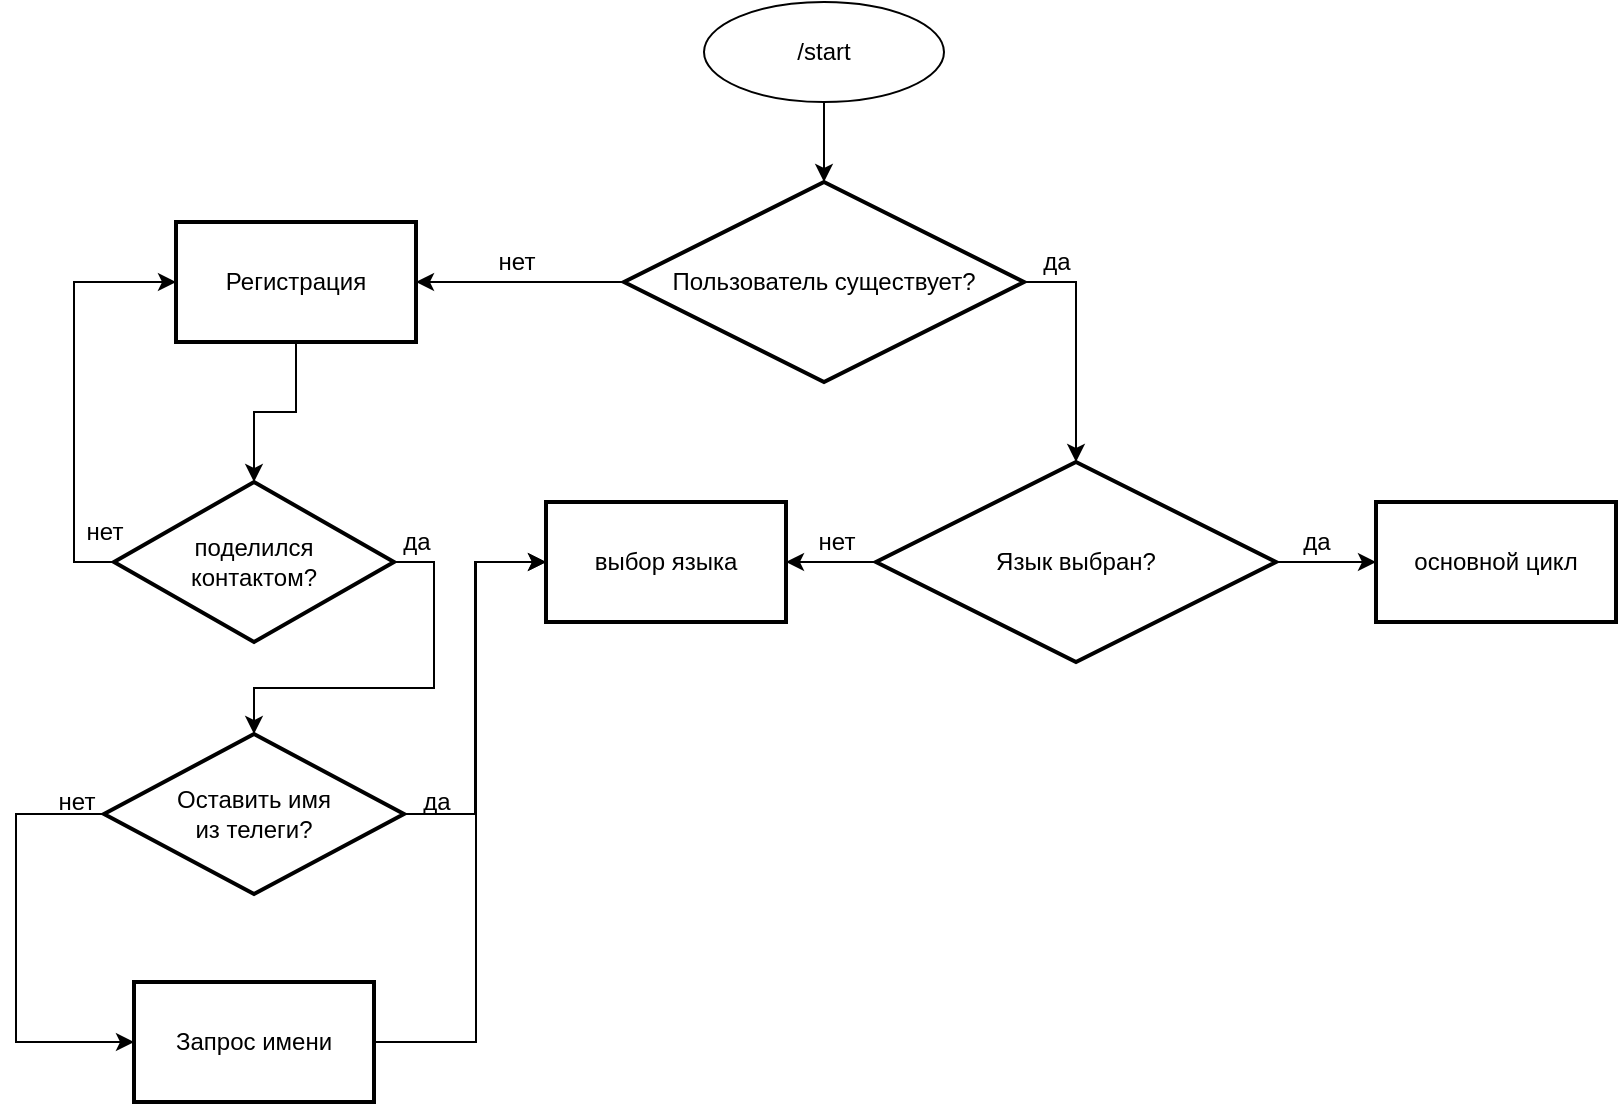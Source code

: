 <mxfile version="21.1.7" type="github">
  <diagram name="Страница 1" id="9_9qG0jCb3RKXHYtUwnJ">
    <mxGraphModel dx="2501" dy="764" grid="1" gridSize="10" guides="1" tooltips="1" connect="1" arrows="1" fold="1" page="1" pageScale="1" pageWidth="827" pageHeight="1169" math="0" shadow="0">
      <root>
        <mxCell id="0" />
        <mxCell id="1" parent="0" />
        <mxCell id="6GkrKODSUQzgFFRLCkmV-3" value="" style="edgeStyle=orthogonalEdgeStyle;rounded=0;orthogonalLoop=1;jettySize=auto;html=1;" edge="1" parent="1" source="6GkrKODSUQzgFFRLCkmV-1" target="6GkrKODSUQzgFFRLCkmV-2">
          <mxGeometry relative="1" as="geometry" />
        </mxCell>
        <mxCell id="6GkrKODSUQzgFFRLCkmV-1" value="/start" style="ellipse;whiteSpace=wrap;html=1;" vertex="1" parent="1">
          <mxGeometry x="344" y="30" width="120" height="50" as="geometry" />
        </mxCell>
        <mxCell id="6GkrKODSUQzgFFRLCkmV-5" value="" style="edgeStyle=orthogonalEdgeStyle;rounded=0;orthogonalLoop=1;jettySize=auto;html=1;" edge="1" parent="1" source="6GkrKODSUQzgFFRLCkmV-2" target="6GkrKODSUQzgFFRLCkmV-4">
          <mxGeometry relative="1" as="geometry" />
        </mxCell>
        <mxCell id="6GkrKODSUQzgFFRLCkmV-13" value="" style="edgeStyle=orthogonalEdgeStyle;rounded=0;orthogonalLoop=1;jettySize=auto;html=1;entryX=0.5;entryY=0;entryDx=0;entryDy=0;entryPerimeter=0;exitX=1;exitY=0.5;exitDx=0;exitDy=0;exitPerimeter=0;" edge="1" parent="1" source="6GkrKODSUQzgFFRLCkmV-2" target="6GkrKODSUQzgFFRLCkmV-12">
          <mxGeometry relative="1" as="geometry">
            <Array as="points">
              <mxPoint x="530" y="170" />
            </Array>
          </mxGeometry>
        </mxCell>
        <mxCell id="6GkrKODSUQzgFFRLCkmV-2" value="Пользователь существует?" style="strokeWidth=2;html=1;shape=mxgraph.flowchart.decision;whiteSpace=wrap;" vertex="1" parent="1">
          <mxGeometry x="304" y="120" width="200" height="100" as="geometry" />
        </mxCell>
        <mxCell id="6GkrKODSUQzgFFRLCkmV-23" value="" style="edgeStyle=orthogonalEdgeStyle;rounded=0;orthogonalLoop=1;jettySize=auto;html=1;" edge="1" parent="1" source="6GkrKODSUQzgFFRLCkmV-4" target="6GkrKODSUQzgFFRLCkmV-22">
          <mxGeometry relative="1" as="geometry" />
        </mxCell>
        <mxCell id="6GkrKODSUQzgFFRLCkmV-4" value="Регистрация" style="whiteSpace=wrap;html=1;strokeWidth=2;" vertex="1" parent="1">
          <mxGeometry x="80" y="140" width="120" height="60" as="geometry" />
        </mxCell>
        <mxCell id="6GkrKODSUQzgFFRLCkmV-6" value="нет" style="text;html=1;align=center;verticalAlign=middle;resizable=0;points=[];autosize=1;strokeColor=none;fillColor=none;" vertex="1" parent="1">
          <mxGeometry x="230" y="145" width="40" height="30" as="geometry" />
        </mxCell>
        <mxCell id="6GkrKODSUQzgFFRLCkmV-17" value="" style="edgeStyle=orthogonalEdgeStyle;rounded=0;orthogonalLoop=1;jettySize=auto;html=1;" edge="1" parent="1" source="6GkrKODSUQzgFFRLCkmV-12" target="6GkrKODSUQzgFFRLCkmV-16">
          <mxGeometry relative="1" as="geometry" />
        </mxCell>
        <mxCell id="6GkrKODSUQzgFFRLCkmV-20" value="" style="edgeStyle=orthogonalEdgeStyle;rounded=0;orthogonalLoop=1;jettySize=auto;html=1;" edge="1" parent="1" source="6GkrKODSUQzgFFRLCkmV-12" target="6GkrKODSUQzgFFRLCkmV-19">
          <mxGeometry relative="1" as="geometry" />
        </mxCell>
        <mxCell id="6GkrKODSUQzgFFRLCkmV-12" value="Язык выбран?" style="strokeWidth=2;html=1;shape=mxgraph.flowchart.decision;whiteSpace=wrap;" vertex="1" parent="1">
          <mxGeometry x="430" y="260" width="200" height="100" as="geometry" />
        </mxCell>
        <mxCell id="6GkrKODSUQzgFFRLCkmV-15" value="да" style="text;html=1;align=center;verticalAlign=middle;resizable=0;points=[];autosize=1;strokeColor=none;fillColor=none;" vertex="1" parent="1">
          <mxGeometry x="500" y="145" width="40" height="30" as="geometry" />
        </mxCell>
        <mxCell id="6GkrKODSUQzgFFRLCkmV-16" value="основной цикл" style="whiteSpace=wrap;html=1;strokeWidth=2;" vertex="1" parent="1">
          <mxGeometry x="680" y="280" width="120" height="60" as="geometry" />
        </mxCell>
        <mxCell id="6GkrKODSUQzgFFRLCkmV-18" value="да" style="text;html=1;align=center;verticalAlign=middle;resizable=0;points=[];autosize=1;strokeColor=none;fillColor=none;" vertex="1" parent="1">
          <mxGeometry x="630" y="285" width="40" height="30" as="geometry" />
        </mxCell>
        <mxCell id="6GkrKODSUQzgFFRLCkmV-19" value="выбор языка" style="whiteSpace=wrap;html=1;strokeWidth=2;" vertex="1" parent="1">
          <mxGeometry x="265" y="280" width="120" height="60" as="geometry" />
        </mxCell>
        <mxCell id="6GkrKODSUQzgFFRLCkmV-21" value="нет" style="text;html=1;align=center;verticalAlign=middle;resizable=0;points=[];autosize=1;strokeColor=none;fillColor=none;" vertex="1" parent="1">
          <mxGeometry x="390" y="285" width="40" height="30" as="geometry" />
        </mxCell>
        <mxCell id="6GkrKODSUQzgFFRLCkmV-26" style="edgeStyle=orthogonalEdgeStyle;rounded=0;orthogonalLoop=1;jettySize=auto;html=1;entryX=0;entryY=0.5;entryDx=0;entryDy=0;exitX=0;exitY=0.5;exitDx=0;exitDy=0;" edge="1" parent="1" source="6GkrKODSUQzgFFRLCkmV-22" target="6GkrKODSUQzgFFRLCkmV-4">
          <mxGeometry relative="1" as="geometry" />
        </mxCell>
        <mxCell id="6GkrKODSUQzgFFRLCkmV-30" value="" style="edgeStyle=orthogonalEdgeStyle;rounded=0;orthogonalLoop=1;jettySize=auto;html=1;exitX=1;exitY=0.5;exitDx=0;exitDy=0;" edge="1" parent="1" source="6GkrKODSUQzgFFRLCkmV-22" target="6GkrKODSUQzgFFRLCkmV-29">
          <mxGeometry relative="1" as="geometry" />
        </mxCell>
        <mxCell id="6GkrKODSUQzgFFRLCkmV-22" value="поделился &lt;br&gt;контактом?" style="rhombus;whiteSpace=wrap;html=1;strokeWidth=2;" vertex="1" parent="1">
          <mxGeometry x="49" y="270" width="140" height="80" as="geometry" />
        </mxCell>
        <mxCell id="6GkrKODSUQzgFFRLCkmV-27" value="нет" style="text;html=1;align=center;verticalAlign=middle;resizable=0;points=[];autosize=1;strokeColor=none;fillColor=none;" vertex="1" parent="1">
          <mxGeometry x="24" y="280" width="40" height="30" as="geometry" />
        </mxCell>
        <mxCell id="6GkrKODSUQzgFFRLCkmV-34" value="" style="edgeStyle=orthogonalEdgeStyle;rounded=0;orthogonalLoop=1;jettySize=auto;html=1;exitX=1;exitY=0.7;exitDx=0;exitDy=0;exitPerimeter=0;" edge="1" parent="1" source="6GkrKODSUQzgFFRLCkmV-35" target="6GkrKODSUQzgFFRLCkmV-33">
          <mxGeometry relative="1" as="geometry">
            <Array as="points">
              <mxPoint y="436" />
              <mxPoint y="550" />
            </Array>
          </mxGeometry>
        </mxCell>
        <mxCell id="6GkrKODSUQzgFFRLCkmV-37" value="" style="edgeStyle=orthogonalEdgeStyle;rounded=0;orthogonalLoop=1;jettySize=auto;html=1;entryX=0;entryY=0.5;entryDx=0;entryDy=0;" edge="1" parent="1" source="6GkrKODSUQzgFFRLCkmV-29" target="6GkrKODSUQzgFFRLCkmV-19">
          <mxGeometry relative="1" as="geometry" />
        </mxCell>
        <mxCell id="6GkrKODSUQzgFFRLCkmV-29" value="Оставить имя&lt;br&gt;из телеги?" style="rhombus;whiteSpace=wrap;html=1;strokeWidth=2;" vertex="1" parent="1">
          <mxGeometry x="44" y="396" width="150" height="80" as="geometry" />
        </mxCell>
        <mxCell id="6GkrKODSUQzgFFRLCkmV-32" value="да" style="text;html=1;align=center;verticalAlign=middle;resizable=0;points=[];autosize=1;strokeColor=none;fillColor=none;" vertex="1" parent="1">
          <mxGeometry x="180" y="285" width="40" height="30" as="geometry" />
        </mxCell>
        <mxCell id="6GkrKODSUQzgFFRLCkmV-39" style="edgeStyle=orthogonalEdgeStyle;rounded=0;orthogonalLoop=1;jettySize=auto;html=1;entryX=0;entryY=0.5;entryDx=0;entryDy=0;" edge="1" parent="1" source="6GkrKODSUQzgFFRLCkmV-33" target="6GkrKODSUQzgFFRLCkmV-19">
          <mxGeometry relative="1" as="geometry">
            <Array as="points">
              <mxPoint x="230" y="550" />
              <mxPoint x="230" y="310" />
            </Array>
          </mxGeometry>
        </mxCell>
        <mxCell id="6GkrKODSUQzgFFRLCkmV-33" value="Запрос имени" style="whiteSpace=wrap;html=1;strokeWidth=2;" vertex="1" parent="1">
          <mxGeometry x="59" y="520" width="120" height="60" as="geometry" />
        </mxCell>
        <mxCell id="6GkrKODSUQzgFFRLCkmV-35" value="нет" style="text;html=1;align=center;verticalAlign=middle;resizable=0;points=[];autosize=1;strokeColor=none;fillColor=none;" vertex="1" parent="1">
          <mxGeometry x="10" y="415" width="40" height="30" as="geometry" />
        </mxCell>
        <mxCell id="6GkrKODSUQzgFFRLCkmV-38" value="да" style="text;html=1;align=center;verticalAlign=middle;resizable=0;points=[];autosize=1;strokeColor=none;fillColor=none;" vertex="1" parent="1">
          <mxGeometry x="190" y="415" width="40" height="30" as="geometry" />
        </mxCell>
      </root>
    </mxGraphModel>
  </diagram>
</mxfile>
